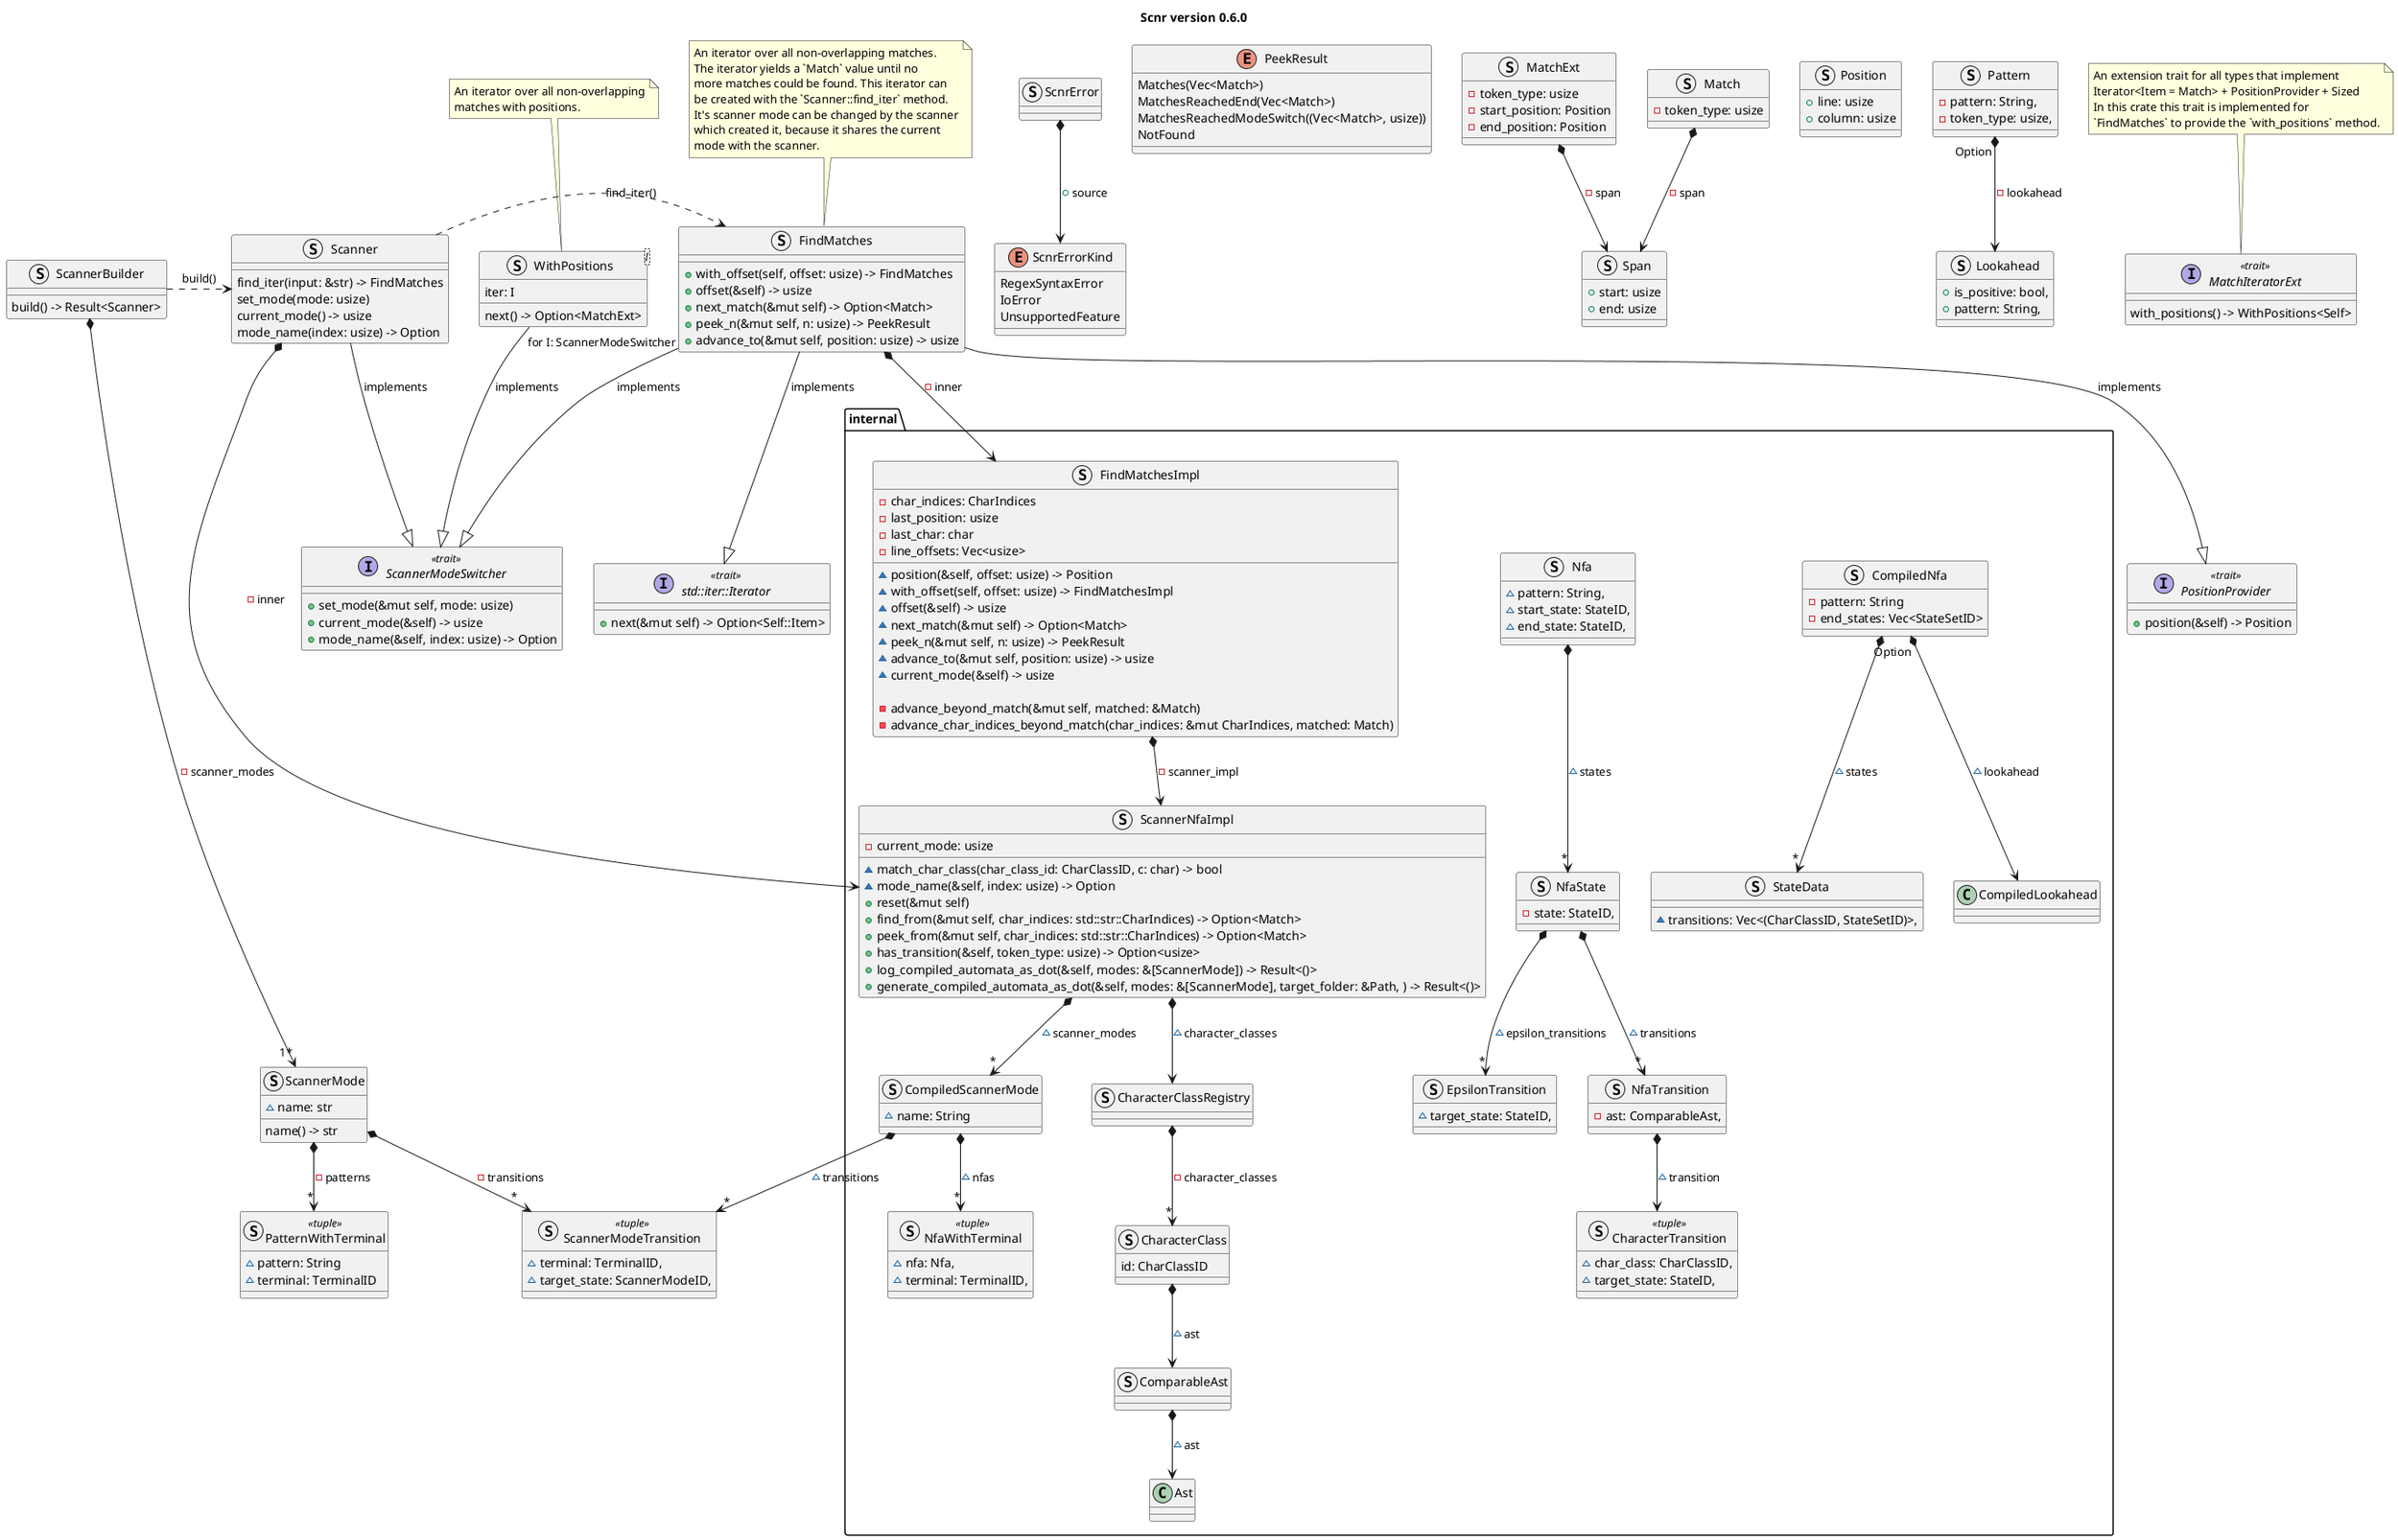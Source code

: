 @startuml

title Scnr version 0.6.0

interface std::iter::Iterator<<trait>> {
    + next(&mut self) -> Option<Self::Item>
}

struct ScnrError {
}

enum ScnrErrorKind {
    RegexSyntaxError
    IoError
    UnsupportedFeature
}

interface PositionProvider<<trait>> {
    + position(&self) -> Position
}

struct FindMatches {
    + with_offset(self, offset: usize) -> FindMatches
    + offset(&self) -> usize
    + next_match(&mut self) -> Option<Match>
    + peek_n(&mut self, n: usize) -> PeekResult
    + advance_to(&mut self, position: usize) -> usize
}
note top of FindMatches
    An iterator over all non-overlapping matches.
    The iterator yields a `Match` value until no
    more matches could be found. This iterator can
    be created with the `Scanner::find_iter` method.
    It's scanner mode can be changed by the scanner
    which created it, because it shares the current
    mode with the scanner.
end note

enum PeekResult {
    {field} Matches(Vec<Match>)
    {field} MatchesReachedEnd(Vec<Match>)
    {field} MatchesReachedModeSwitch((Vec<Match>, usize))
    NotFound
}

struct Match {
    - token_type: usize
}

struct MatchExt {
    - token_type: usize
    - start_position: Position
    - end_position: Position
}

struct Position {
    + line: usize
    + column: usize
}

struct Span {
    + start: usize
    + end: usize
}

struct ScannerMode {
    ~ name: str
    name() -> str
}

struct ScannerBuilder {
    build() -> Result<Scanner>
}

interface ScannerModeSwitcher<<trait>> {
    + set_mode(&mut self, mode: usize)
    + current_mode(&self) -> usize
    + mode_name(&self, index: usize) -> Option<&str>
}

struct ScannerModeTransition<<tuple>> {
    ~ terminal: TerminalID,
    ~ target_state: ScannerModeID,
}

struct PatternWithTerminal<<tuple>> {
    ~ pattern: String
    ~ terminal: TerminalID
}

struct Scanner {
    find_iter(input: &str) -> FindMatches
    set_mode(mode: usize)
    current_mode() -> usize
    mode_name(index: usize) -> Option<&str>
}

struct WithPositions<I> {
    iter: I
    next() -> Option<MatchExt>
}

note top of WithPositions
    An iterator over all non-overlapping
    matches with positions.
end note

struct Lookahead {
    + is_positive: bool,
    + pattern: String,
}

struct Pattern {
    - pattern: String,
    - token_type: usize,
}

interface MatchIteratorExt<<trait>> {
    with_positions() -> WithPositions<Self>
}

note top of MatchIteratorExt
    An extension trait for all types that implement
    Iterator<Item = Match> + PositionProvider + Sized
    In this crate this trait is implemented for
    `FindMatches` to provide the `with_positions` method.
end note

package internal {
    struct FindMatchesImpl {
        - char_indices: CharIndices
        - last_position: usize
        - last_char: char
        - line_offsets: Vec<usize>

        ~ position(&self, offset: usize) -> Position
        ~ with_offset(self, offset: usize) -> FindMatchesImpl
        ~ offset(&self) -> usize
        ~ next_match(&mut self) -> Option<Match>
        ~ peek_n(&mut self, n: usize) -> PeekResult
        ~ advance_to(&mut self, position: usize) -> usize
        ~ current_mode(&self) -> usize

        - advance_beyond_match(&mut self, matched: &Match)
        - advance_char_indices_beyond_match(char_indices: &mut CharIndices, matched: Match)

    }
    struct ScannerNfaImpl {
        - current_mode: usize
        ~ match_char_class(char_class_id: CharClassID, c: char) -> bool
        ~ mode_name(&self, index: usize) -> Option<&str>
        + reset(&mut self)
        + find_from(&mut self, char_indices: std::str::CharIndices) -> Option<Match>
        + peek_from(&mut self, char_indices: std::str::CharIndices) -> Option<Match>
        + has_transition(&self, token_type: usize) -> Option<usize>
        + log_compiled_automata_as_dot(&self, modes: &[ScannerMode]) -> Result<()>
        + generate_compiled_automata_as_dot(&self, modes: &[ScannerMode], target_folder: &Path, ) -> Result<()>
    }
    struct CharacterClassRegistry {
    }
    struct CharacterClass {
        id: CharClassID
    }
    struct ComparableAst {
    }
    struct NfaState {
        - state: StateID,
    }
    struct NfaTransition {
        - ast: ComparableAst,
    }
    struct CharacterTransition<<tuple>> {
        ~ char_class: CharClassID,
        ~ target_state: StateID,
    }
    struct CompiledScannerMode {
        ~ name: String
    }
    struct CompiledNfa {
        - pattern: String
        - end_states: Vec<StateSetID>
    }
    struct StateData {
        ~ transitions: Vec<(CharClassID, StateSetID)>,
    }
    struct Nfa {
        ~ pattern: String,
        ~ start_state: StateID,
        ~ end_state: StateID,
    }
    struct EpsilonTransition {
        ~ target_state: StateID,
    }
    struct NfaWithTerminal<<tuple>> {
        ~ nfa: Nfa,
        ~ terminal: TerminalID,
    }

    FindMatchesImpl *--> ScannerNfaImpl: - scanner_impl

    ScannerNfaImpl *--> CharacterClassRegistry: ~ character_classes
    ScannerNfaImpl *--> "*" CompiledScannerMode: ~ scanner_modes

    CharacterClassRegistry *--> "*" CharacterClass: - character_classes

    CharacterClass *--> ComparableAst: ~ ast

    ComparableAst *--> Ast: ~ ast

    Nfa *--> "*" NfaState: ~ states

    NfaTransition *--> CharacterTransition: ~ transition

    NfaState *--> "*" NfaTransition: ~ transitions
    NfaState *--> "*" EpsilonTransition: ~ epsilon_transitions

    CompiledScannerMode *--> "*" NfaWithTerminal: ~ nfas
    CompiledScannerMode *--> "*" ScannerModeTransition: ~ transitions

    CompiledNfa *--> "*" StateData: ~ states
    CompiledNfa "Option" *--> CompiledLookahead: ~ lookahead

}


ScnrError *--> ScnrErrorKind: + source

FindMatches *--> internal.FindMatchesImpl: - inner
FindMatches --|> PositionProvider: implements
FindMatches --|> ScannerModeSwitcher: implements
FindMatches --|> std::iter::Iterator: implements

Match *--> Span: - span

MatchExt *--> Span: - span

ScannerBuilder *--> "1*" ScannerMode: - scanner_modes
ScannerBuilder .> Scanner: build()

Scanner *--> internal.ScannerNfaImpl: - inner
Scanner -|> ScannerModeSwitcher: implements
Scanner .> FindMatches: find_iter()

ScannerMode *--> "*" ScannerModeTransition: - transitions
ScannerMode *--> "*" PatternWithTerminal: - patterns

WithPositions "for I: ScannerModeSwitcher" --|> ScannerModeSwitcher: implements

Pattern "Option" *--> Lookahead: - lookahead

@enduml